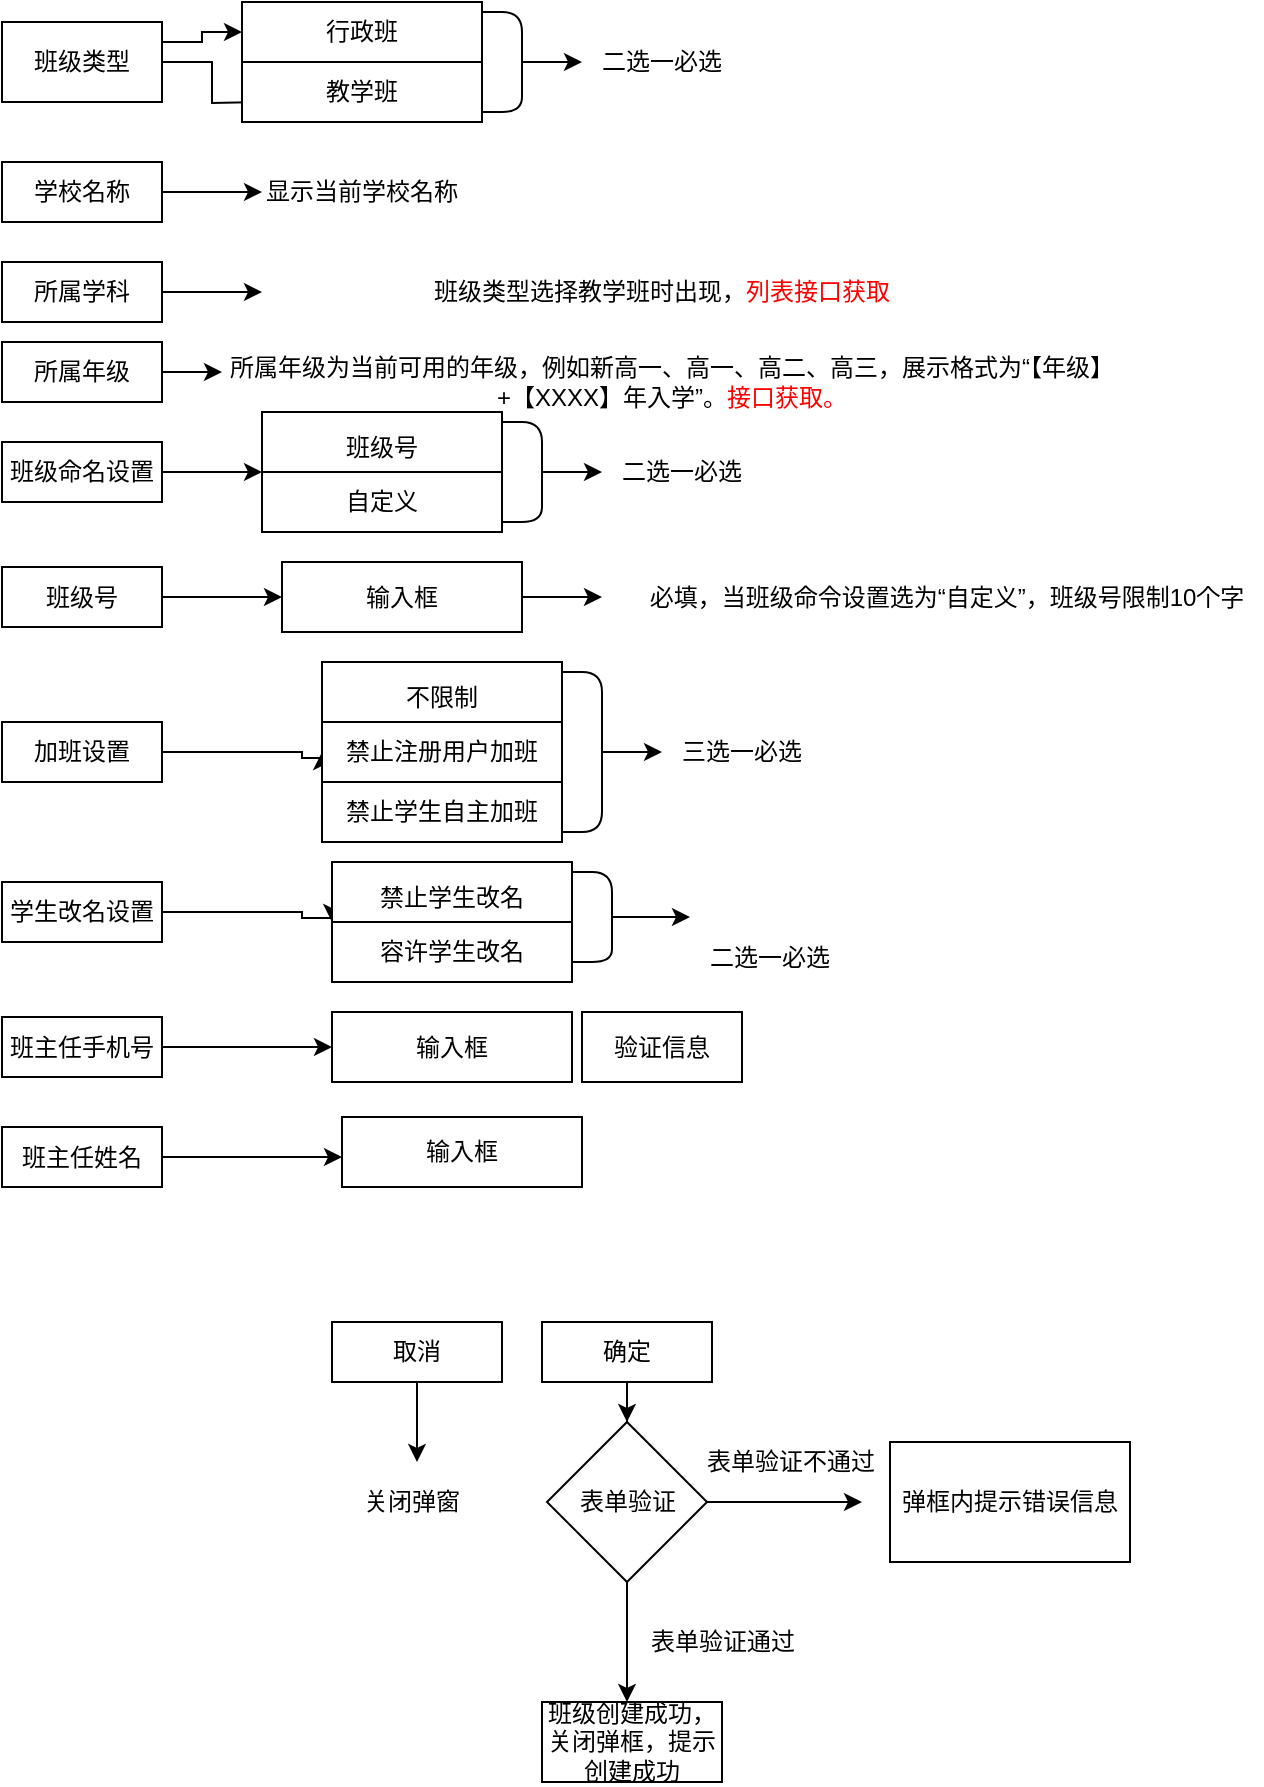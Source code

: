 <mxfile version="15.2.9" type="github">
  <diagram id="jZkwkyjEGLrXau2bkI0n" name="Page-1">
    <mxGraphModel dx="1038" dy="579" grid="1" gridSize="10" guides="1" tooltips="1" connect="1" arrows="1" fold="1" page="1" pageScale="1" pageWidth="827" pageHeight="1169" math="0" shadow="0">
      <root>
        <mxCell id="0" />
        <mxCell id="1" parent="0" />
        <mxCell id="056Ldx9DOaQiwuDyh4kQ-2" style="edgeStyle=orthogonalEdgeStyle;rounded=0;orthogonalLoop=1;jettySize=auto;html=1;" edge="1" parent="1" source="056Ldx9DOaQiwuDyh4kQ-1">
          <mxGeometry relative="1" as="geometry">
            <mxPoint x="160" y="90" as="targetPoint" />
          </mxGeometry>
        </mxCell>
        <mxCell id="056Ldx9DOaQiwuDyh4kQ-4" value="" style="edgeStyle=orthogonalEdgeStyle;rounded=0;orthogonalLoop=1;jettySize=auto;html=1;" edge="1" parent="1" source="056Ldx9DOaQiwuDyh4kQ-1" target="056Ldx9DOaQiwuDyh4kQ-3">
          <mxGeometry relative="1" as="geometry">
            <Array as="points">
              <mxPoint x="130" y="60" />
              <mxPoint x="130" y="55" />
            </Array>
          </mxGeometry>
        </mxCell>
        <mxCell id="056Ldx9DOaQiwuDyh4kQ-1" value="班级类型" style="rounded=0;whiteSpace=wrap;html=1;" vertex="1" parent="1">
          <mxGeometry x="30" y="50" width="80" height="40" as="geometry" />
        </mxCell>
        <mxCell id="056Ldx9DOaQiwuDyh4kQ-3" value="行政班" style="whiteSpace=wrap;html=1;rounded=0;" vertex="1" parent="1">
          <mxGeometry x="150" y="40" width="120" height="30" as="geometry" />
        </mxCell>
        <mxCell id="056Ldx9DOaQiwuDyh4kQ-5" value="教学班" style="whiteSpace=wrap;html=1;rounded=0;" vertex="1" parent="1">
          <mxGeometry x="150" y="70" width="120" height="30" as="geometry" />
        </mxCell>
        <mxCell id="056Ldx9DOaQiwuDyh4kQ-7" style="edgeStyle=orthogonalEdgeStyle;rounded=0;orthogonalLoop=1;jettySize=auto;html=1;" edge="1" parent="1" source="056Ldx9DOaQiwuDyh4kQ-6" target="056Ldx9DOaQiwuDyh4kQ-8">
          <mxGeometry relative="1" as="geometry">
            <mxPoint x="320" y="70" as="targetPoint" />
          </mxGeometry>
        </mxCell>
        <mxCell id="056Ldx9DOaQiwuDyh4kQ-6" value="" style="shape=curlyBracket;whiteSpace=wrap;html=1;rounded=1;flipH=1;size=0;" vertex="1" parent="1">
          <mxGeometry x="270" y="45" width="20" height="50" as="geometry" />
        </mxCell>
        <mxCell id="056Ldx9DOaQiwuDyh4kQ-8" value="二选一必选" style="text;html=1;strokeColor=none;fillColor=none;align=center;verticalAlign=middle;whiteSpace=wrap;rounded=0;" vertex="1" parent="1">
          <mxGeometry x="320" y="60" width="80" height="20" as="geometry" />
        </mxCell>
        <mxCell id="056Ldx9DOaQiwuDyh4kQ-10" style="edgeStyle=orthogonalEdgeStyle;rounded=0;orthogonalLoop=1;jettySize=auto;html=1;" edge="1" parent="1" source="056Ldx9DOaQiwuDyh4kQ-9" target="056Ldx9DOaQiwuDyh4kQ-11">
          <mxGeometry relative="1" as="geometry">
            <mxPoint x="150" y="135" as="targetPoint" />
          </mxGeometry>
        </mxCell>
        <mxCell id="056Ldx9DOaQiwuDyh4kQ-9" value="学校名称" style="rounded=0;whiteSpace=wrap;html=1;" vertex="1" parent="1">
          <mxGeometry x="30" y="120" width="80" height="30" as="geometry" />
        </mxCell>
        <mxCell id="056Ldx9DOaQiwuDyh4kQ-11" value="显示当前学校名称" style="text;html=1;strokeColor=none;fillColor=none;align=center;verticalAlign=middle;whiteSpace=wrap;rounded=0;" vertex="1" parent="1">
          <mxGeometry x="160" y="125" width="100" height="20" as="geometry" />
        </mxCell>
        <mxCell id="056Ldx9DOaQiwuDyh4kQ-14" style="edgeStyle=orthogonalEdgeStyle;rounded=0;orthogonalLoop=1;jettySize=auto;html=1;" edge="1" parent="1" source="056Ldx9DOaQiwuDyh4kQ-13" target="056Ldx9DOaQiwuDyh4kQ-15">
          <mxGeometry relative="1" as="geometry">
            <mxPoint x="150" y="185" as="targetPoint" />
          </mxGeometry>
        </mxCell>
        <mxCell id="056Ldx9DOaQiwuDyh4kQ-13" value="所属学科" style="rounded=0;whiteSpace=wrap;html=1;" vertex="1" parent="1">
          <mxGeometry x="30" y="170" width="80" height="30" as="geometry" />
        </mxCell>
        <mxCell id="056Ldx9DOaQiwuDyh4kQ-15" value="&lt;span style=&quot;color: rgba(0 , 0 , 0 , 0) ; font-family: monospace ; font-size: 0px&quot;&gt;1111&lt;/span&gt;" style="text;html=1;strokeColor=none;fillColor=none;align=center;verticalAlign=middle;whiteSpace=wrap;rounded=0;" vertex="1" parent="1">
          <mxGeometry x="160" y="175" width="40" height="20" as="geometry" />
        </mxCell>
        <mxCell id="056Ldx9DOaQiwuDyh4kQ-24" style="edgeStyle=orthogonalEdgeStyle;rounded=0;orthogonalLoop=1;jettySize=auto;html=1;" edge="1" parent="1" source="056Ldx9DOaQiwuDyh4kQ-18">
          <mxGeometry relative="1" as="geometry">
            <mxPoint x="160" y="275" as="targetPoint" />
          </mxGeometry>
        </mxCell>
        <mxCell id="056Ldx9DOaQiwuDyh4kQ-18" value="班级命名设置" style="rounded=0;whiteSpace=wrap;html=1;" vertex="1" parent="1">
          <mxGeometry x="30" y="260" width="80" height="30" as="geometry" />
        </mxCell>
        <mxCell id="056Ldx9DOaQiwuDyh4kQ-19" style="edgeStyle=orthogonalEdgeStyle;rounded=0;orthogonalLoop=1;jettySize=auto;html=1;" edge="1" parent="1" source="056Ldx9DOaQiwuDyh4kQ-20" target="056Ldx9DOaQiwuDyh4kQ-21">
          <mxGeometry relative="1" as="geometry">
            <mxPoint x="150" y="225" as="targetPoint" />
          </mxGeometry>
        </mxCell>
        <mxCell id="056Ldx9DOaQiwuDyh4kQ-20" value="所属年级" style="rounded=0;whiteSpace=wrap;html=1;" vertex="1" parent="1">
          <mxGeometry x="30" y="210" width="80" height="30" as="geometry" />
        </mxCell>
        <mxCell id="056Ldx9DOaQiwuDyh4kQ-21" value="&lt;span style=&quot;color: rgba(0 , 0 , 0 , 0) ; font-family: monospace ; font-size: 0px&quot;&gt;%3CmxGraphModel%3E%3Croot%3E%3CmxCell%20id%3D%220%22%2F%3E%3CmxCell%20id%3D%221%22%20parent%3D%220%22%2F%3E%3CmxCell%20id%3D%222%22%20value%3D%22%E5%AD%A6%E6%A0%A1%E5%90%8D%E7%A7%B0%22%20style%3D%22rounded%3D0%3BwhiteSpace%3Dwrap%3Bhtml%3D1%3B%22%20vertex%3D%221%22%20parent%3D%221%22%3E%3CmxGeometry%20x%3D%2230%22%20y%3D%22120%22%20width%3D%2280%22%20height%3D%2230%22%20as%3D%22geometry%22%2F%3E%3C%2FmxCell%3E%3C%2Froot%3E%3C%2FmxGraphModel%3E&lt;/span&gt;" style="text;html=1;strokeColor=none;fillColor=none;align=center;verticalAlign=middle;whiteSpace=wrap;rounded=0;" vertex="1" parent="1">
          <mxGeometry x="140" y="215" width="40" height="20" as="geometry" />
        </mxCell>
        <mxCell id="056Ldx9DOaQiwuDyh4kQ-22" value="所属年级为当前可用的年级，例如新高一、高一、高二、高三，展示格式为“【年级】+【XXXX】年入学”。&lt;font color=&quot;#ff0000&quot;&gt;接口获取。&lt;/font&gt;" style="text;html=1;strokeColor=none;fillColor=none;align=center;verticalAlign=middle;whiteSpace=wrap;rounded=0;" vertex="1" parent="1">
          <mxGeometry x="140" y="220" width="450" height="20" as="geometry" />
        </mxCell>
        <mxCell id="056Ldx9DOaQiwuDyh4kQ-23" value="班级类型选择教学班时出现，&lt;font color=&quot;#ff0000&quot;&gt;列表接口获取&lt;/font&gt;" style="text;html=1;strokeColor=none;fillColor=none;align=center;verticalAlign=middle;whiteSpace=wrap;rounded=0;" vertex="1" parent="1">
          <mxGeometry x="160" y="175" width="400" height="20" as="geometry" />
        </mxCell>
        <mxCell id="056Ldx9DOaQiwuDyh4kQ-25" value="班级号" style="whiteSpace=wrap;html=1;rounded=0;" vertex="1" parent="1">
          <mxGeometry x="160" y="245" width="120" height="35" as="geometry" />
        </mxCell>
        <mxCell id="056Ldx9DOaQiwuDyh4kQ-26" value="自定义" style="whiteSpace=wrap;html=1;rounded=0;" vertex="1" parent="1">
          <mxGeometry x="160" y="275" width="120" height="30" as="geometry" />
        </mxCell>
        <mxCell id="056Ldx9DOaQiwuDyh4kQ-27" style="edgeStyle=orthogonalEdgeStyle;rounded=0;orthogonalLoop=1;jettySize=auto;html=1;" edge="1" parent="1" source="056Ldx9DOaQiwuDyh4kQ-28" target="056Ldx9DOaQiwuDyh4kQ-29">
          <mxGeometry relative="1" as="geometry">
            <mxPoint x="330" y="275" as="targetPoint" />
          </mxGeometry>
        </mxCell>
        <mxCell id="056Ldx9DOaQiwuDyh4kQ-28" value="" style="shape=curlyBracket;whiteSpace=wrap;html=1;rounded=1;flipH=1;size=0;" vertex="1" parent="1">
          <mxGeometry x="280" y="250" width="20" height="50" as="geometry" />
        </mxCell>
        <mxCell id="056Ldx9DOaQiwuDyh4kQ-29" value="二选一必选" style="text;html=1;strokeColor=none;fillColor=none;align=center;verticalAlign=middle;whiteSpace=wrap;rounded=0;" vertex="1" parent="1">
          <mxGeometry x="330" y="265" width="80" height="20" as="geometry" />
        </mxCell>
        <mxCell id="056Ldx9DOaQiwuDyh4kQ-36" style="edgeStyle=orthogonalEdgeStyle;rounded=0;orthogonalLoop=1;jettySize=auto;html=1;entryX=0;entryY=0.5;entryDx=0;entryDy=0;" edge="1" parent="1" source="056Ldx9DOaQiwuDyh4kQ-30" target="056Ldx9DOaQiwuDyh4kQ-32">
          <mxGeometry relative="1" as="geometry">
            <mxPoint x="180" y="415" as="targetPoint" />
            <Array as="points">
              <mxPoint x="180" y="415" />
              <mxPoint x="180" y="418" />
            </Array>
          </mxGeometry>
        </mxCell>
        <mxCell id="056Ldx9DOaQiwuDyh4kQ-30" value="加班设置" style="rounded=0;whiteSpace=wrap;html=1;" vertex="1" parent="1">
          <mxGeometry x="30" y="400" width="80" height="30" as="geometry" />
        </mxCell>
        <mxCell id="056Ldx9DOaQiwuDyh4kQ-31" value="不限制" style="whiteSpace=wrap;html=1;rounded=0;" vertex="1" parent="1">
          <mxGeometry x="190" y="370" width="120" height="35" as="geometry" />
        </mxCell>
        <mxCell id="056Ldx9DOaQiwuDyh4kQ-32" value="禁止注册用户加班" style="whiteSpace=wrap;html=1;rounded=0;" vertex="1" parent="1">
          <mxGeometry x="190" y="400" width="120" height="30" as="geometry" />
        </mxCell>
        <mxCell id="056Ldx9DOaQiwuDyh4kQ-33" style="edgeStyle=orthogonalEdgeStyle;rounded=0;orthogonalLoop=1;jettySize=auto;html=1;" edge="1" parent="1" source="056Ldx9DOaQiwuDyh4kQ-34" target="056Ldx9DOaQiwuDyh4kQ-35">
          <mxGeometry relative="1" as="geometry">
            <mxPoint x="360" y="400" as="targetPoint" />
          </mxGeometry>
        </mxCell>
        <mxCell id="056Ldx9DOaQiwuDyh4kQ-34" value="" style="shape=curlyBracket;whiteSpace=wrap;html=1;rounded=1;flipH=1;size=0;" vertex="1" parent="1">
          <mxGeometry x="310" y="375" width="20" height="80" as="geometry" />
        </mxCell>
        <mxCell id="056Ldx9DOaQiwuDyh4kQ-35" value="三选一必选" style="text;html=1;strokeColor=none;fillColor=none;align=center;verticalAlign=middle;whiteSpace=wrap;rounded=0;" vertex="1" parent="1">
          <mxGeometry x="360" y="405" width="80" height="20" as="geometry" />
        </mxCell>
        <mxCell id="056Ldx9DOaQiwuDyh4kQ-37" value="禁止学生自主加班" style="whiteSpace=wrap;html=1;rounded=0;" vertex="1" parent="1">
          <mxGeometry x="190" y="430" width="120" height="30" as="geometry" />
        </mxCell>
        <mxCell id="056Ldx9DOaQiwuDyh4kQ-40" style="edgeStyle=orthogonalEdgeStyle;rounded=0;orthogonalLoop=1;jettySize=auto;html=1;entryX=0;entryY=0;entryDx=0;entryDy=0;" edge="1" parent="1" source="056Ldx9DOaQiwuDyh4kQ-41" target="056Ldx9DOaQiwuDyh4kQ-43">
          <mxGeometry relative="1" as="geometry">
            <mxPoint x="180" y="495" as="targetPoint" />
            <Array as="points">
              <mxPoint x="180" y="495" />
              <mxPoint x="180" y="498" />
              <mxPoint x="195" y="498" />
            </Array>
          </mxGeometry>
        </mxCell>
        <mxCell id="056Ldx9DOaQiwuDyh4kQ-41" value="学生改名设置" style="rounded=0;whiteSpace=wrap;html=1;" vertex="1" parent="1">
          <mxGeometry x="30" y="480" width="80" height="30" as="geometry" />
        </mxCell>
        <mxCell id="056Ldx9DOaQiwuDyh4kQ-42" value="禁止学生改名" style="whiteSpace=wrap;html=1;rounded=0;" vertex="1" parent="1">
          <mxGeometry x="195" y="470" width="120" height="35" as="geometry" />
        </mxCell>
        <mxCell id="056Ldx9DOaQiwuDyh4kQ-43" value="容许学生改名" style="whiteSpace=wrap;html=1;rounded=0;" vertex="1" parent="1">
          <mxGeometry x="195" y="500" width="120" height="30" as="geometry" />
        </mxCell>
        <mxCell id="056Ldx9DOaQiwuDyh4kQ-44" style="edgeStyle=orthogonalEdgeStyle;rounded=0;orthogonalLoop=1;jettySize=auto;html=1;" edge="1" parent="1" source="056Ldx9DOaQiwuDyh4kQ-45">
          <mxGeometry relative="1" as="geometry">
            <mxPoint x="374" y="497.5" as="targetPoint" />
          </mxGeometry>
        </mxCell>
        <mxCell id="056Ldx9DOaQiwuDyh4kQ-45" value="" style="shape=curlyBracket;whiteSpace=wrap;html=1;rounded=1;flipH=1;size=0;" vertex="1" parent="1">
          <mxGeometry x="315" y="475" width="20" height="45" as="geometry" />
        </mxCell>
        <mxCell id="056Ldx9DOaQiwuDyh4kQ-46" value="二选一必选" style="text;html=1;strokeColor=none;fillColor=none;align=center;verticalAlign=middle;whiteSpace=wrap;rounded=0;" vertex="1" parent="1">
          <mxGeometry x="374" y="507.5" width="80" height="20" as="geometry" />
        </mxCell>
        <mxCell id="056Ldx9DOaQiwuDyh4kQ-50" style="edgeStyle=orthogonalEdgeStyle;rounded=0;orthogonalLoop=1;jettySize=auto;html=1;" edge="1" parent="1" source="056Ldx9DOaQiwuDyh4kQ-48" target="056Ldx9DOaQiwuDyh4kQ-51">
          <mxGeometry relative="1" as="geometry">
            <mxPoint x="150" y="562.5" as="targetPoint" />
          </mxGeometry>
        </mxCell>
        <mxCell id="056Ldx9DOaQiwuDyh4kQ-48" value="班主任手机号" style="rounded=0;whiteSpace=wrap;html=1;" vertex="1" parent="1">
          <mxGeometry x="30" y="547.5" width="80" height="30" as="geometry" />
        </mxCell>
        <mxCell id="056Ldx9DOaQiwuDyh4kQ-53" style="edgeStyle=orthogonalEdgeStyle;rounded=0;orthogonalLoop=1;jettySize=auto;html=1;" edge="1" parent="1" source="056Ldx9DOaQiwuDyh4kQ-49">
          <mxGeometry relative="1" as="geometry">
            <mxPoint x="200" y="617.5" as="targetPoint" />
          </mxGeometry>
        </mxCell>
        <mxCell id="056Ldx9DOaQiwuDyh4kQ-49" value="班主任姓名" style="rounded=0;whiteSpace=wrap;html=1;" vertex="1" parent="1">
          <mxGeometry x="30" y="602.5" width="80" height="30" as="geometry" />
        </mxCell>
        <mxCell id="056Ldx9DOaQiwuDyh4kQ-51" value="输入框" style="rounded=0;whiteSpace=wrap;html=1;" vertex="1" parent="1">
          <mxGeometry x="195" y="545" width="120" height="35" as="geometry" />
        </mxCell>
        <mxCell id="056Ldx9DOaQiwuDyh4kQ-52" value="验证信息" style="rounded=0;whiteSpace=wrap;html=1;" vertex="1" parent="1">
          <mxGeometry x="320" y="545" width="80" height="35" as="geometry" />
        </mxCell>
        <mxCell id="056Ldx9DOaQiwuDyh4kQ-54" value="输入框" style="rounded=0;whiteSpace=wrap;html=1;" vertex="1" parent="1">
          <mxGeometry x="200" y="597.5" width="120" height="35" as="geometry" />
        </mxCell>
        <mxCell id="056Ldx9DOaQiwuDyh4kQ-56" style="edgeStyle=orthogonalEdgeStyle;rounded=0;orthogonalLoop=1;jettySize=auto;html=1;" edge="1" parent="1" source="056Ldx9DOaQiwuDyh4kQ-55" target="056Ldx9DOaQiwuDyh4kQ-57">
          <mxGeometry relative="1" as="geometry">
            <mxPoint x="160" y="337.5" as="targetPoint" />
          </mxGeometry>
        </mxCell>
        <mxCell id="056Ldx9DOaQiwuDyh4kQ-55" value="班级号" style="rounded=0;whiteSpace=wrap;html=1;" vertex="1" parent="1">
          <mxGeometry x="30" y="322.5" width="80" height="30" as="geometry" />
        </mxCell>
        <mxCell id="056Ldx9DOaQiwuDyh4kQ-58" style="edgeStyle=orthogonalEdgeStyle;rounded=0;orthogonalLoop=1;jettySize=auto;html=1;" edge="1" parent="1" source="056Ldx9DOaQiwuDyh4kQ-57">
          <mxGeometry relative="1" as="geometry">
            <mxPoint x="330" y="337.5" as="targetPoint" />
          </mxGeometry>
        </mxCell>
        <mxCell id="056Ldx9DOaQiwuDyh4kQ-57" value="输入框" style="rounded=0;whiteSpace=wrap;html=1;" vertex="1" parent="1">
          <mxGeometry x="170" y="320" width="120" height="35" as="geometry" />
        </mxCell>
        <mxCell id="056Ldx9DOaQiwuDyh4kQ-59" value="必填，当班级命令设置选为“自定义”，班级号限制10个字" style="text;html=1;strokeColor=none;fillColor=none;align=center;verticalAlign=middle;whiteSpace=wrap;rounded=0;" vertex="1" parent="1">
          <mxGeometry x="345" y="327.5" width="315" height="20" as="geometry" />
        </mxCell>
        <mxCell id="056Ldx9DOaQiwuDyh4kQ-62" style="edgeStyle=orthogonalEdgeStyle;rounded=0;orthogonalLoop=1;jettySize=auto;html=1;" edge="1" parent="1" source="056Ldx9DOaQiwuDyh4kQ-60">
          <mxGeometry relative="1" as="geometry">
            <mxPoint x="237.5" y="770" as="targetPoint" />
          </mxGeometry>
        </mxCell>
        <mxCell id="056Ldx9DOaQiwuDyh4kQ-60" value="取消" style="rounded=0;whiteSpace=wrap;html=1;" vertex="1" parent="1">
          <mxGeometry x="195" y="700" width="85" height="30" as="geometry" />
        </mxCell>
        <mxCell id="056Ldx9DOaQiwuDyh4kQ-64" style="edgeStyle=orthogonalEdgeStyle;rounded=0;orthogonalLoop=1;jettySize=auto;html=1;" edge="1" parent="1" source="056Ldx9DOaQiwuDyh4kQ-61" target="056Ldx9DOaQiwuDyh4kQ-67">
          <mxGeometry relative="1" as="geometry">
            <mxPoint x="343" y="760" as="targetPoint" />
          </mxGeometry>
        </mxCell>
        <mxCell id="056Ldx9DOaQiwuDyh4kQ-61" value="确定" style="rounded=0;whiteSpace=wrap;html=1;" vertex="1" parent="1">
          <mxGeometry x="300" y="700" width="85" height="30" as="geometry" />
        </mxCell>
        <mxCell id="056Ldx9DOaQiwuDyh4kQ-63" value="关闭弹窗" style="text;html=1;strokeColor=none;fillColor=none;align=center;verticalAlign=middle;whiteSpace=wrap;rounded=0;" vertex="1" parent="1">
          <mxGeometry x="210" y="780" width="50" height="20" as="geometry" />
        </mxCell>
        <mxCell id="056Ldx9DOaQiwuDyh4kQ-68" style="edgeStyle=orthogonalEdgeStyle;rounded=0;orthogonalLoop=1;jettySize=auto;html=1;" edge="1" parent="1" source="056Ldx9DOaQiwuDyh4kQ-67">
          <mxGeometry relative="1" as="geometry">
            <mxPoint x="460" y="790" as="targetPoint" />
          </mxGeometry>
        </mxCell>
        <mxCell id="056Ldx9DOaQiwuDyh4kQ-72" style="edgeStyle=orthogonalEdgeStyle;rounded=0;orthogonalLoop=1;jettySize=auto;html=1;" edge="1" parent="1" source="056Ldx9DOaQiwuDyh4kQ-67">
          <mxGeometry relative="1" as="geometry">
            <mxPoint x="342.5" y="890" as="targetPoint" />
          </mxGeometry>
        </mxCell>
        <mxCell id="056Ldx9DOaQiwuDyh4kQ-67" value="表单验证" style="rhombus;whiteSpace=wrap;html=1;" vertex="1" parent="1">
          <mxGeometry x="302.5" y="750" width="80" height="80" as="geometry" />
        </mxCell>
        <mxCell id="056Ldx9DOaQiwuDyh4kQ-69" value="表单验证不通过" style="text;html=1;align=center;verticalAlign=middle;resizable=0;points=[];autosize=1;strokeColor=none;fillColor=none;" vertex="1" parent="1">
          <mxGeometry x="374" y="760" width="100" height="20" as="geometry" />
        </mxCell>
        <mxCell id="056Ldx9DOaQiwuDyh4kQ-71" value="弹框内提示错误信息" style="whiteSpace=wrap;html=1;" vertex="1" parent="1">
          <mxGeometry x="474" y="760" width="120" height="60" as="geometry" />
        </mxCell>
        <mxCell id="056Ldx9DOaQiwuDyh4kQ-73" value="表单验证通过" style="text;html=1;align=center;verticalAlign=middle;resizable=0;points=[];autosize=1;strokeColor=none;fillColor=none;" vertex="1" parent="1">
          <mxGeometry x="345" y="850" width="90" height="20" as="geometry" />
        </mxCell>
        <mxCell id="056Ldx9DOaQiwuDyh4kQ-74" value="班级创建成功，关闭弹框，提示创建成功" style="rounded=0;whiteSpace=wrap;html=1;" vertex="1" parent="1">
          <mxGeometry x="300" y="890" width="90" height="40" as="geometry" />
        </mxCell>
      </root>
    </mxGraphModel>
  </diagram>
</mxfile>
